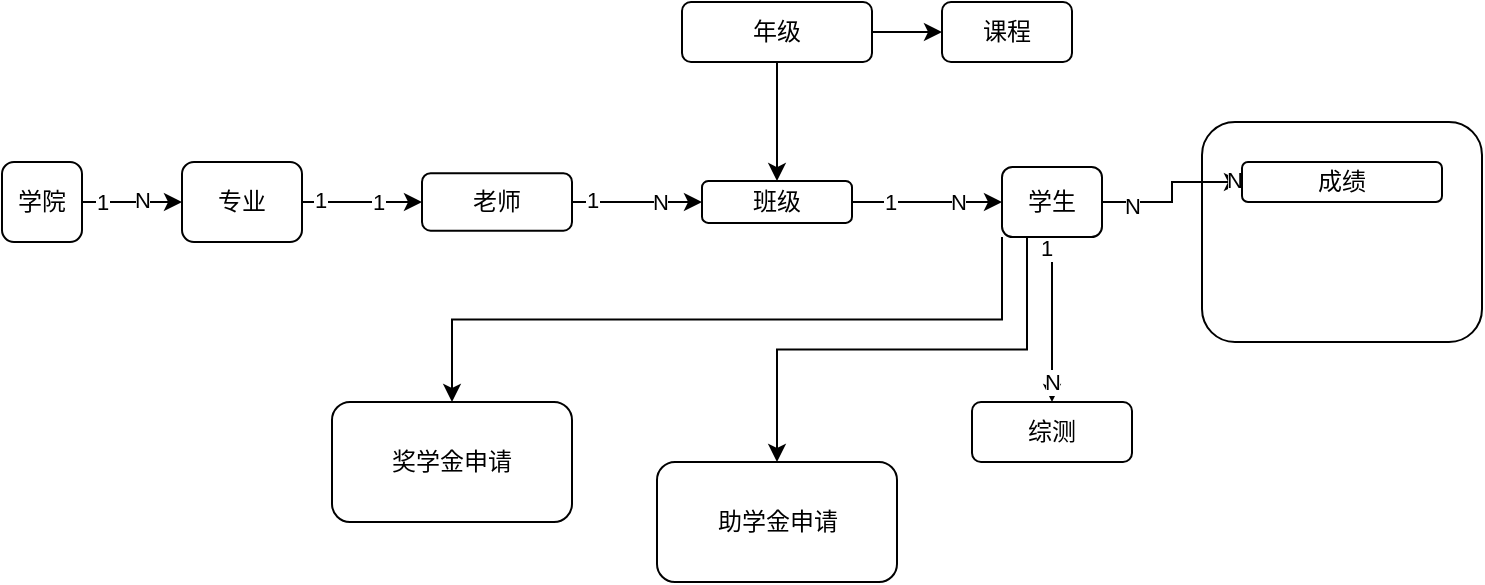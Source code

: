 <mxfile version="13.7.9" type="device"><diagram id="sRpg1V4RBk8pY4AdkwG6" name="第 1 页"><mxGraphModel dx="487" dy="282" grid="1" gridSize="10" guides="1" tooltips="1" connect="1" arrows="1" fold="1" page="1" pageScale="1" pageWidth="850" pageHeight="1100" math="0" shadow="0"><root><mxCell id="0"/><mxCell id="1" parent="0"/><mxCell id="lTpUvZNC9ZtC7fN3HT9e-11" value="" style="rounded=1;whiteSpace=wrap;html=1;" parent="1" vertex="1"><mxGeometry x="650" y="160" width="140" height="110" as="geometry"/></mxCell><mxCell id="BJosxR3hLALMYMlYv4yi-1" style="edgeStyle=orthogonalEdgeStyle;rounded=0;orthogonalLoop=1;jettySize=auto;html=1;exitX=1;exitY=0.5;exitDx=0;exitDy=0;entryX=0;entryY=0.5;entryDx=0;entryDy=0;" parent="1" source="BJosxR3hLALMYMlYv4yi-4" target="BJosxR3hLALMYMlYv4yi-9" edge="1"><mxGeometry relative="1" as="geometry"/></mxCell><mxCell id="BJosxR3hLALMYMlYv4yi-2" value="1" style="edgeLabel;html=1;align=center;verticalAlign=middle;resizable=0;points=[];" parent="BJosxR3hLALMYMlYv4yi-1" vertex="1" connectable="0"><mxGeometry x="-0.787" y="4" relative="1" as="geometry"><mxPoint x="4.72" y="4" as="offset"/></mxGeometry></mxCell><mxCell id="BJosxR3hLALMYMlYv4yi-3" value="N" style="edgeLabel;html=1;align=center;verticalAlign=middle;resizable=0;points=[];" parent="BJosxR3hLALMYMlYv4yi-1" vertex="1" connectable="0"><mxGeometry x="0.72" y="1" relative="1" as="geometry"><mxPoint x="-13.06" as="offset"/></mxGeometry></mxCell><mxCell id="BJosxR3hLALMYMlYv4yi-4" value="学院" style="whiteSpace=wrap;html=1;aspect=fixed;rounded=1;" parent="1" vertex="1"><mxGeometry x="50" y="180" width="40" height="40" as="geometry"/></mxCell><mxCell id="BJosxR3hLALMYMlYv4yi-5" style="edgeStyle=orthogonalEdgeStyle;rounded=0;orthogonalLoop=1;jettySize=auto;html=1;exitX=1;exitY=0.5;exitDx=0;exitDy=0;entryX=0;entryY=0.5;entryDx=0;entryDy=0;" parent="1" source="BJosxR3hLALMYMlYv4yi-9" target="BJosxR3hLALMYMlYv4yi-13" edge="1"><mxGeometry relative="1" as="geometry"><mxPoint x="275" y="200" as="targetPoint"/></mxGeometry></mxCell><mxCell id="BJosxR3hLALMYMlYv4yi-6" value="!" style="edgeLabel;html=1;align=center;verticalAlign=middle;resizable=0;points=[];" parent="BJosxR3hLALMYMlYv4yi-5" vertex="1" connectable="0"><mxGeometry x="-0.745" y="3" relative="1" as="geometry"><mxPoint as="offset"/></mxGeometry></mxCell><mxCell id="BJosxR3hLALMYMlYv4yi-7" value="1" style="edgeLabel;html=1;align=center;verticalAlign=middle;resizable=0;points=[];" parent="BJosxR3hLALMYMlYv4yi-5" vertex="1" connectable="0"><mxGeometry x="-0.698" y="1" relative="1" as="geometry"><mxPoint as="offset"/></mxGeometry></mxCell><mxCell id="BJosxR3hLALMYMlYv4yi-8" value="1" style="edgeLabel;html=1;align=center;verticalAlign=middle;resizable=0;points=[];" parent="BJosxR3hLALMYMlYv4yi-5" vertex="1" connectable="0"><mxGeometry x="0.683" relative="1" as="geometry"><mxPoint x="-13.02" as="offset"/></mxGeometry></mxCell><mxCell id="BJosxR3hLALMYMlYv4yi-9" value="专业" style="whiteSpace=wrap;html=1;rounded=1;" parent="1" vertex="1"><mxGeometry x="140" y="180" width="60" height="40" as="geometry"/></mxCell><mxCell id="BJosxR3hLALMYMlYv4yi-14" style="edgeStyle=orthogonalEdgeStyle;rounded=0;orthogonalLoop=1;jettySize=auto;html=1;exitX=1;exitY=0.5;exitDx=0;exitDy=0;entryX=0;entryY=0.5;entryDx=0;entryDy=0;" parent="1" source="BJosxR3hLALMYMlYv4yi-12" target="BJosxR3hLALMYMlYv4yi-17" edge="1"><mxGeometry relative="1" as="geometry"><mxPoint x="375" y="317.5" as="targetPoint"/><mxPoint x="375" y="200" as="sourcePoint"/></mxGeometry></mxCell><mxCell id="BJosxR3hLALMYMlYv4yi-15" value="1" style="edgeLabel;html=1;align=center;verticalAlign=middle;resizable=0;points=[];" parent="BJosxR3hLALMYMlYv4yi-14" vertex="1" connectable="0"><mxGeometry x="-0.506" y="-6" relative="1" as="geometry"><mxPoint y="-6" as="offset"/></mxGeometry></mxCell><mxCell id="BJosxR3hLALMYMlYv4yi-16" value="N" style="edgeLabel;html=1;align=center;verticalAlign=middle;resizable=0;points=[];" parent="BJosxR3hLALMYMlYv4yi-14" vertex="1" connectable="0"><mxGeometry x="0.545" relative="1" as="geometry"><mxPoint x="-5.28" as="offset"/></mxGeometry></mxCell><mxCell id="lTpUvZNC9ZtC7fN3HT9e-5" style="edgeStyle=orthogonalEdgeStyle;rounded=0;orthogonalLoop=1;jettySize=auto;html=1;exitX=0.5;exitY=1;exitDx=0;exitDy=0;entryX=0.5;entryY=0;entryDx=0;entryDy=0;" parent="1" source="BJosxR3hLALMYMlYv4yi-17" target="lTpUvZNC9ZtC7fN3HT9e-4" edge="1"><mxGeometry relative="1" as="geometry"><mxPoint x="575" y="320" as="targetPoint"/></mxGeometry></mxCell><mxCell id="lTpUvZNC9ZtC7fN3HT9e-6" value="1" style="edgeLabel;html=1;align=center;verticalAlign=middle;resizable=0;points=[];" parent="lTpUvZNC9ZtC7fN3HT9e-5" vertex="1" connectable="0"><mxGeometry x="-0.872" y="-3" relative="1" as="geometry"><mxPoint as="offset"/></mxGeometry></mxCell><mxCell id="lTpUvZNC9ZtC7fN3HT9e-8" value="N" style="edgeLabel;html=1;align=center;verticalAlign=middle;resizable=0;points=[];" parent="lTpUvZNC9ZtC7fN3HT9e-5" vertex="1" connectable="0"><mxGeometry x="0.743" relative="1" as="geometry"><mxPoint as="offset"/></mxGeometry></mxCell><mxCell id="lTpUvZNC9ZtC7fN3HT9e-15" style="edgeStyle=orthogonalEdgeStyle;rounded=0;orthogonalLoop=1;jettySize=auto;html=1;exitX=0.25;exitY=1;exitDx=0;exitDy=0;" parent="1" source="BJosxR3hLALMYMlYv4yi-17" target="lTpUvZNC9ZtC7fN3HT9e-13" edge="1"><mxGeometry relative="1" as="geometry"/></mxCell><mxCell id="lTpUvZNC9ZtC7fN3HT9e-16" style="edgeStyle=orthogonalEdgeStyle;rounded=0;orthogonalLoop=1;jettySize=auto;html=1;exitX=0;exitY=1;exitDx=0;exitDy=0;" parent="1" source="BJosxR3hLALMYMlYv4yi-17" target="lTpUvZNC9ZtC7fN3HT9e-12" edge="1"><mxGeometry relative="1" as="geometry"/></mxCell><mxCell id="BJosxR3hLALMYMlYv4yi-17" value="学生" style="rounded=1;whiteSpace=wrap;html=1;" parent="1" vertex="1"><mxGeometry x="550" y="182.5" width="50" height="35" as="geometry"/></mxCell><mxCell id="BJosxR3hLALMYMlYv4yi-19" style="edgeStyle=orthogonalEdgeStyle;rounded=0;orthogonalLoop=1;jettySize=auto;html=1;exitX=1;exitY=0.5;exitDx=0;exitDy=0;" parent="1" source="BJosxR3hLALMYMlYv4yi-17" target="lTpUvZNC9ZtC7fN3HT9e-1" edge="1"><mxGeometry relative="1" as="geometry"><mxPoint x="600" y="140" as="sourcePoint"/></mxGeometry></mxCell><mxCell id="BJosxR3hLALMYMlYv4yi-20" value="N" style="edgeLabel;html=1;align=center;verticalAlign=middle;resizable=0;points=[];" parent="BJosxR3hLALMYMlYv4yi-19" vertex="1" connectable="0"><mxGeometry x="-0.844" y="4" relative="1" as="geometry"><mxPoint x="8.97" y="5.71" as="offset"/></mxGeometry></mxCell><mxCell id="BJosxR3hLALMYMlYv4yi-21" value="N" style="edgeLabel;html=1;align=center;verticalAlign=middle;resizable=0;points=[];" parent="BJosxR3hLALMYMlYv4yi-19" vertex="1" connectable="0"><mxGeometry x="0.683" y="-3" relative="1" as="geometry"><mxPoint x="8" y="-4.29" as="offset"/></mxGeometry></mxCell><mxCell id="BJosxR3hLALMYMlYv4yi-18" value="课程" style="rounded=1;whiteSpace=wrap;html=1;" parent="1" vertex="1"><mxGeometry x="520" y="100" width="65" height="30" as="geometry"/></mxCell><mxCell id="FoDJ8eOddvcFYlULK_QX-5" style="edgeStyle=orthogonalEdgeStyle;rounded=0;orthogonalLoop=1;jettySize=auto;html=1;exitX=1;exitY=0.5;exitDx=0;exitDy=0;entryX=0;entryY=0.5;entryDx=0;entryDy=0;" parent="1" source="BJosxR3hLALMYMlYv4yi-13" target="BJosxR3hLALMYMlYv4yi-12" edge="1"><mxGeometry relative="1" as="geometry"/></mxCell><mxCell id="FoDJ8eOddvcFYlULK_QX-9" value="1" style="edgeLabel;html=1;align=center;verticalAlign=middle;resizable=0;points=[];" parent="FoDJ8eOddvcFYlULK_QX-5" vertex="1" connectable="0"><mxGeometry x="-0.692" y="1" relative="1" as="geometry"><mxPoint as="offset"/></mxGeometry></mxCell><mxCell id="FoDJ8eOddvcFYlULK_QX-11" value="N" style="edgeLabel;html=1;align=center;verticalAlign=middle;resizable=0;points=[];" parent="FoDJ8eOddvcFYlULK_QX-5" vertex="1" connectable="0"><mxGeometry x="0.333" relative="1" as="geometry"><mxPoint as="offset"/></mxGeometry></mxCell><mxCell id="BJosxR3hLALMYMlYv4yi-12" value="班级" style="whiteSpace=wrap;html=1;rounded=1;" parent="1" vertex="1"><mxGeometry x="400" y="189.54" width="75" height="20.91" as="geometry"/></mxCell><mxCell id="BJosxR3hLALMYMlYv4yi-13" value="老师" style="rounded=1;whiteSpace=wrap;html=1;" parent="1" vertex="1"><mxGeometry x="260" y="185.65" width="75" height="28.69" as="geometry"/></mxCell><mxCell id="lTpUvZNC9ZtC7fN3HT9e-1" value="成绩" style="rounded=1;whiteSpace=wrap;html=1;" parent="1" vertex="1"><mxGeometry x="670" y="180" width="100" height="20" as="geometry"/></mxCell><mxCell id="lTpUvZNC9ZtC7fN3HT9e-4" value="综测" style="rounded=1;whiteSpace=wrap;html=1;" parent="1" vertex="1"><mxGeometry x="535" y="300" width="80" height="30" as="geometry"/></mxCell><mxCell id="lTpUvZNC9ZtC7fN3HT9e-12" value="奖学金申请" style="rounded=1;whiteSpace=wrap;html=1;" parent="1" vertex="1"><mxGeometry x="215" y="300" width="120" height="60" as="geometry"/></mxCell><mxCell id="lTpUvZNC9ZtC7fN3HT9e-13" value="&lt;span&gt;助学金申请&lt;/span&gt;" style="rounded=1;whiteSpace=wrap;html=1;" parent="1" vertex="1"><mxGeometry x="377.5" y="330" width="120" height="60" as="geometry"/></mxCell><mxCell id="E7X9hkbaZ8l9tFrTol0M-2" style="edgeStyle=orthogonalEdgeStyle;rounded=0;orthogonalLoop=1;jettySize=auto;html=1;exitX=0.5;exitY=1;exitDx=0;exitDy=0;entryX=0.5;entryY=0;entryDx=0;entryDy=0;" edge="1" parent="1" source="E7X9hkbaZ8l9tFrTol0M-1" target="BJosxR3hLALMYMlYv4yi-12"><mxGeometry relative="1" as="geometry"/></mxCell><mxCell id="E7X9hkbaZ8l9tFrTol0M-5" style="edgeStyle=orthogonalEdgeStyle;rounded=0;orthogonalLoop=1;jettySize=auto;html=1;exitX=1;exitY=0.5;exitDx=0;exitDy=0;" edge="1" parent="1" source="E7X9hkbaZ8l9tFrTol0M-1" target="BJosxR3hLALMYMlYv4yi-18"><mxGeometry relative="1" as="geometry"/></mxCell><mxCell id="E7X9hkbaZ8l9tFrTol0M-1" value="年级" style="rounded=1;whiteSpace=wrap;html=1;" vertex="1" parent="1"><mxGeometry x="390" y="100" width="95" height="30" as="geometry"/></mxCell></root></mxGraphModel></diagram></mxfile>